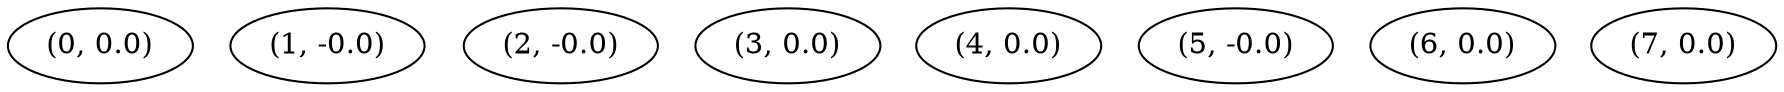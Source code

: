 digraph {
    0 [ label = "(0, 0.0)" ]
    1 [ label = "(1, -0.0)" ]
    2 [ label = "(2, -0.0)" ]
    3 [ label = "(3, 0.0)" ]
    4 [ label = "(4, 0.0)" ]
    5 [ label = "(5, -0.0)" ]
    6 [ label = "(6, 0.0)" ]
    7 [ label = "(7, 0.0)" ]
}

